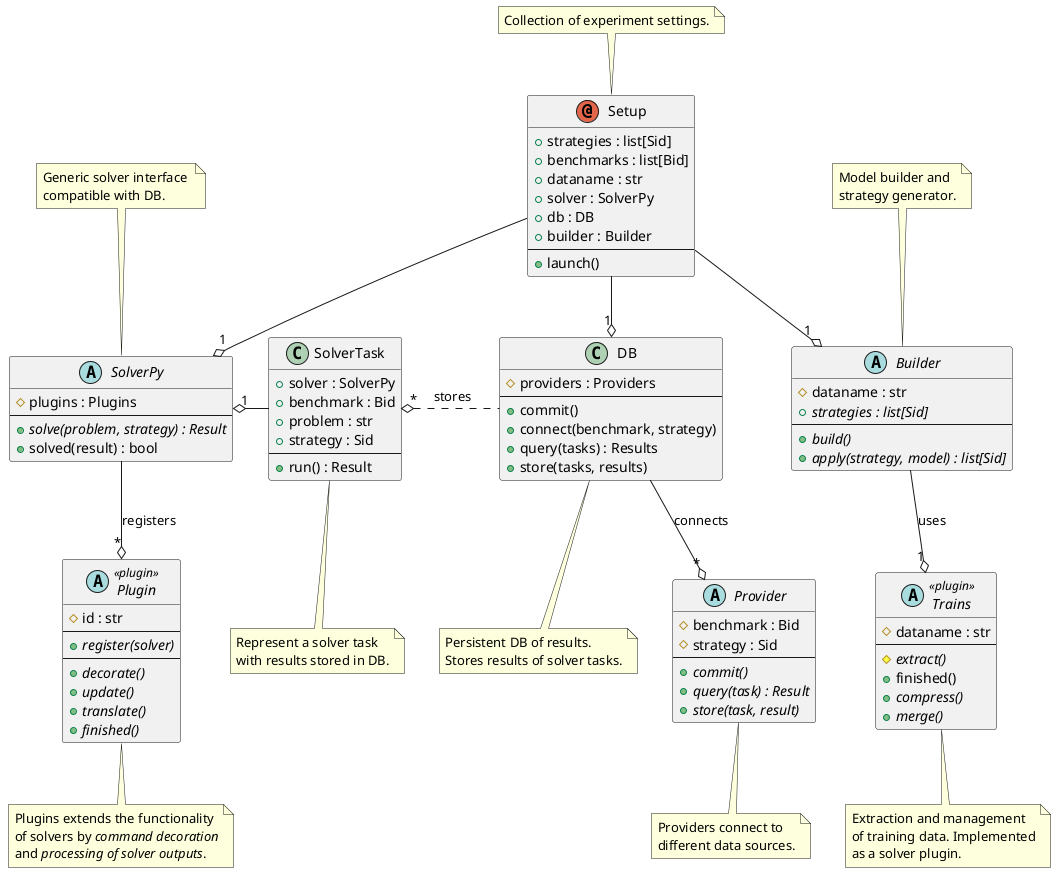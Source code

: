 @startuml

annotation Setup {
    + strategies : list[Sid] 
    + benchmarks : list[Bid] 
    + dataname : str
    + solver : SolverPy
    + db : DB
    + builder : Builder
    --
    + launch()
}

abstract class SolverPy {
    # plugins : Plugins
    --
    + {abstract} solve(problem, strategy) : Result
    + solved(result) : bool
}

abstract class Plugin <<plugin>> {
    # id : str
    --
    {abstract} + register(solver)
    --
    {abstract} + decorate()
    {abstract} + update()
    {abstract} + translate()
    {abstract} + finished()
}

class SolverTask {
   + solver : SolverPy
   + benchmark : Bid
   + problem : str
   + strategy : Sid
   --
   + run() : Result
}

class DB {
       # providers : Providers
       --
       + commit()
       + connect(benchmark, strategy)
       + query(tasks) : Results
       + store(tasks, results)
}

abstract class Builder {
      # dataname : str
      {abstract} + strategies : list[Sid] 
      --
      {abstract} + build()
      {abstract} + apply(strategy, model) : list[Sid]
}

abstract class Trains <<plugin>> {
       # dataname : str
       --
       {abstract} # extract()
       + finished()
       {abstract} + compress()
       {abstract} + merge()
}

abstract class Provider {
       # benchmark : Bid
       # strategy : Sid
       --
       {abstract} + commit()
       {abstract} + query(task) : Result
       {abstract} + store(task, result)
}



' Relationships
Setup --o "1" SolverPy 
Setup -down-o "1" DB 
Setup --o "1" Builder
Builder --o "1" Trains : uses
SolverPy --o "*" Plugin : registers
DB --o "*" Provider : connects
' DB -right-> Builder
DB .left.o "*" SolverTask : "    stores   "
SolverTask -left-o "1" SolverPy 

' ' Notes
note top of Setup : Collection of experiment settings.

note bottom of SolverTask
Represent a solver task 
with results stored in DB.
end note

note top of SolverPy
Generic solver interface 
compatible with DB.
end note

note bottom of DB
Persistent DB of results.
Stores results of solver tasks.
end note

note bottom of Trains
Extraction and management 
of training data. Implemented
as a solver plugin.
end note

note top of Builder
Model builder and 
strategy generator.
end note

note bottom of Plugin
Plugins extends the functionality
of solvers by <i>command decoration</i>
and <i>processing of solver outputs</i>.
end note

note bottom of Provider
Providers connect to 
different data sources.
end note

@enduml
